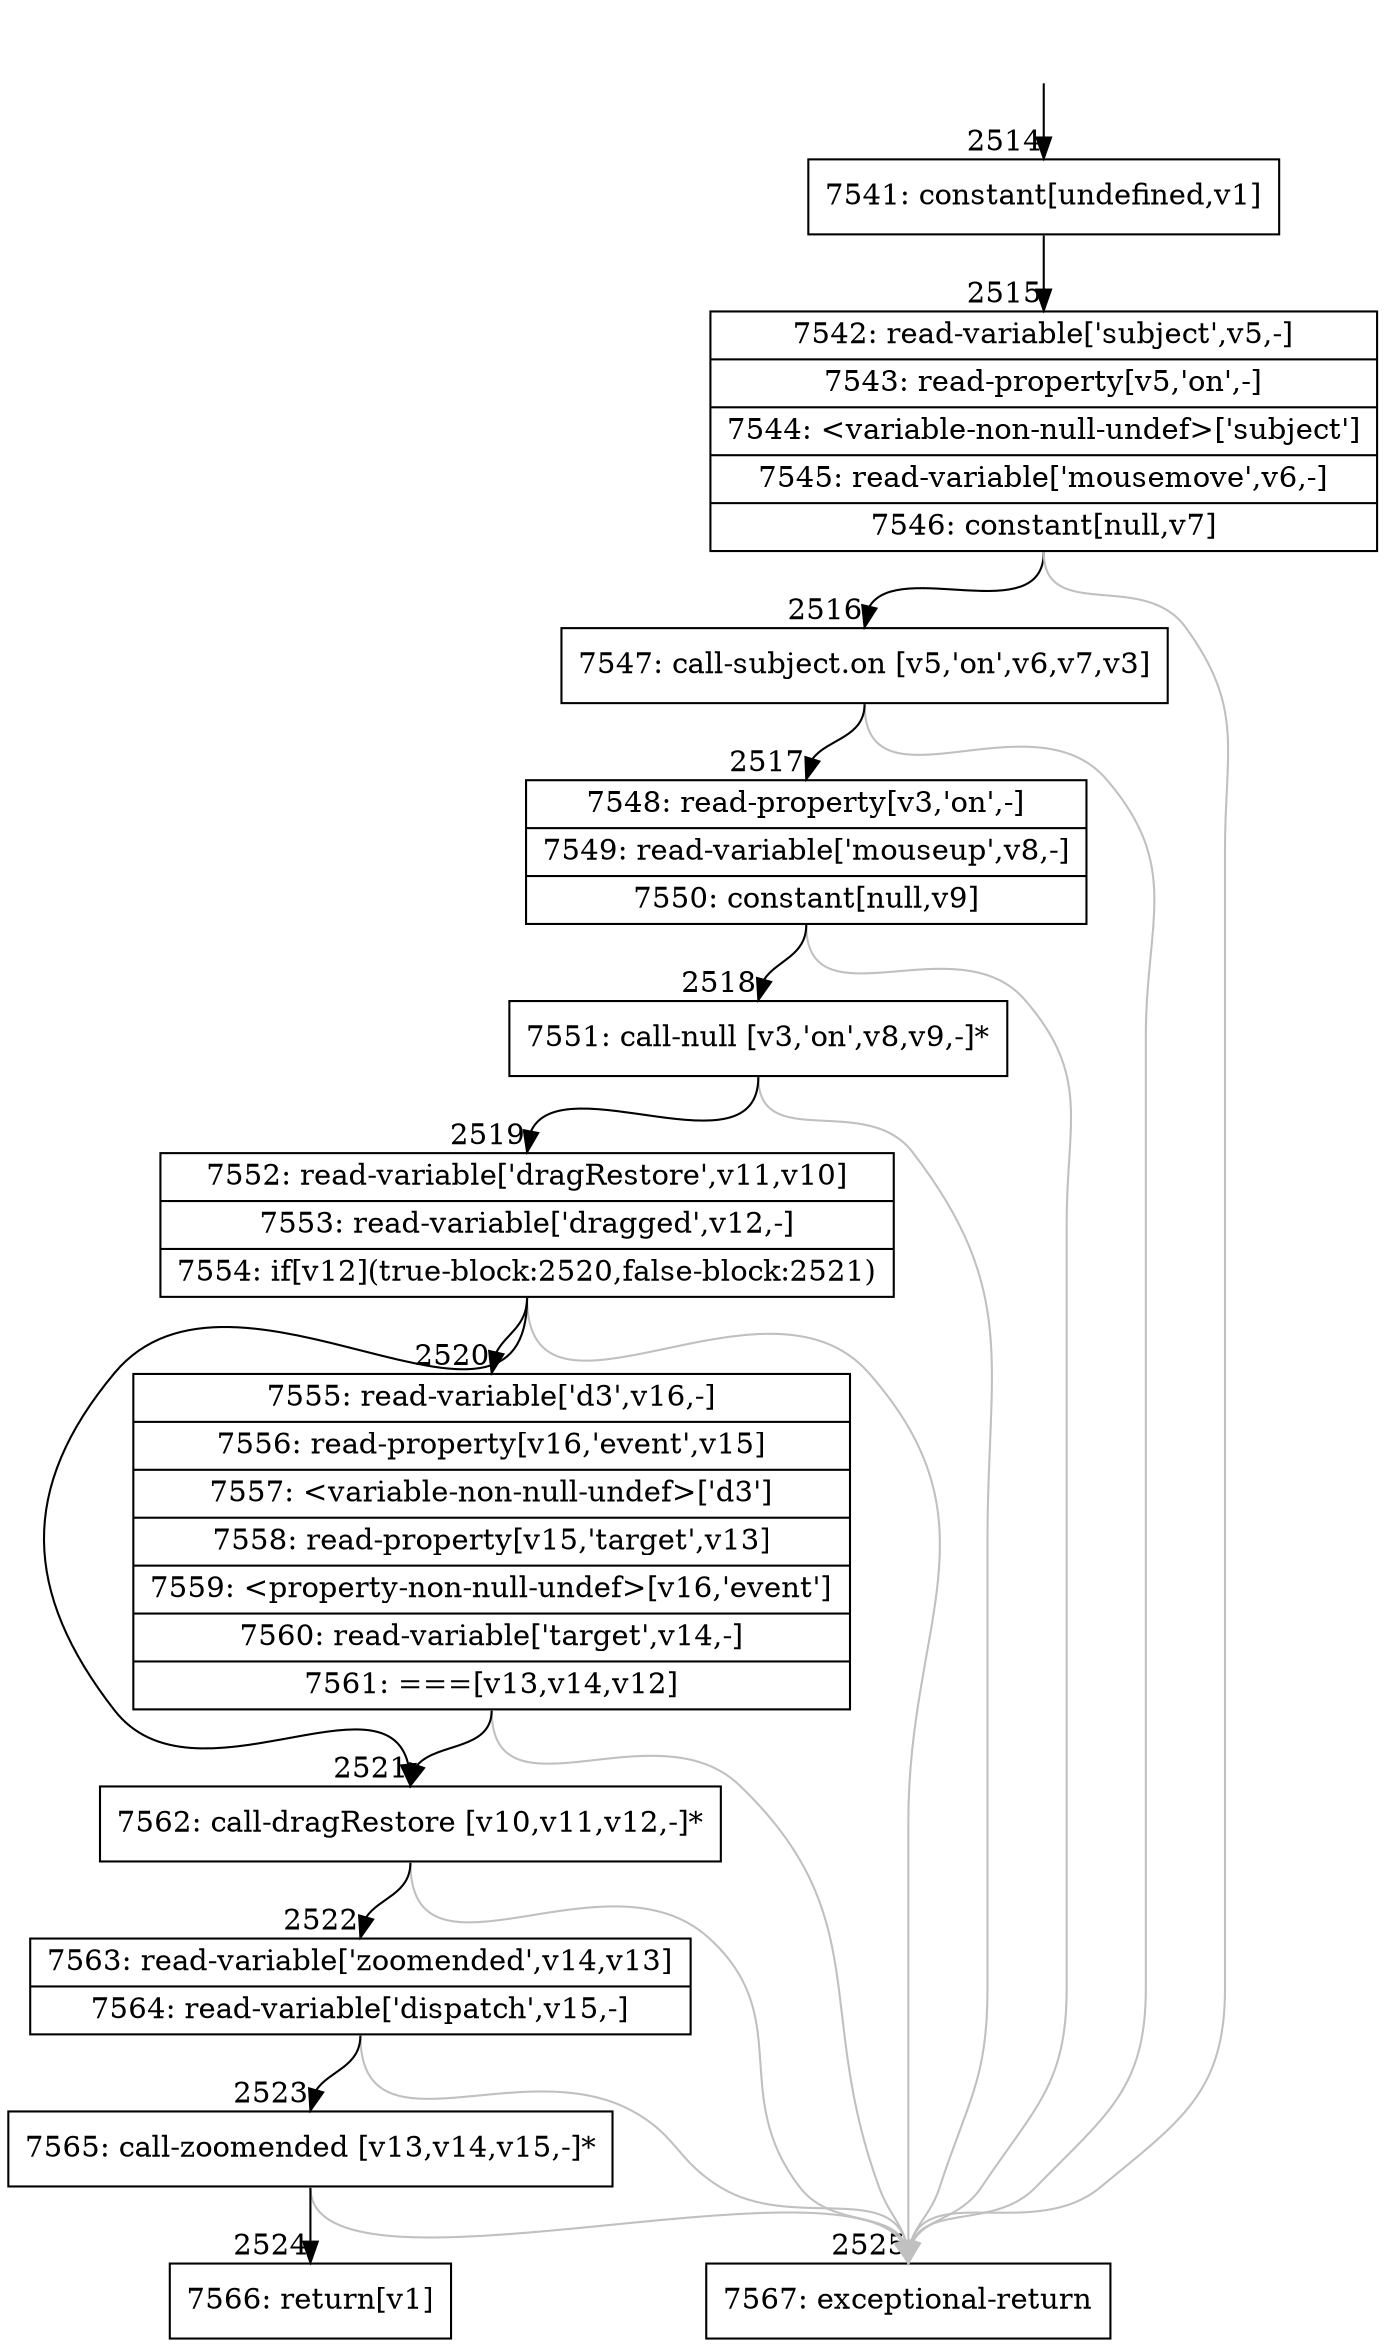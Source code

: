 digraph {
rankdir="TD"
BB_entry249[shape=none,label=""];
BB_entry249 -> BB2514 [tailport=s, headport=n, headlabel="    2514"]
BB2514 [shape=record label="{7541: constant[undefined,v1]}" ] 
BB2514 -> BB2515 [tailport=s, headport=n, headlabel="      2515"]
BB2515 [shape=record label="{7542: read-variable['subject',v5,-]|7543: read-property[v5,'on',-]|7544: \<variable-non-null-undef\>['subject']|7545: read-variable['mousemove',v6,-]|7546: constant[null,v7]}" ] 
BB2515 -> BB2516 [tailport=s, headport=n, headlabel="      2516"]
BB2515 -> BB2525 [tailport=s, headport=n, color=gray, headlabel="      2525"]
BB2516 [shape=record label="{7547: call-subject.on [v5,'on',v6,v7,v3]}" ] 
BB2516 -> BB2517 [tailport=s, headport=n, headlabel="      2517"]
BB2516 -> BB2525 [tailport=s, headport=n, color=gray]
BB2517 [shape=record label="{7548: read-property[v3,'on',-]|7549: read-variable['mouseup',v8,-]|7550: constant[null,v9]}" ] 
BB2517 -> BB2518 [tailport=s, headport=n, headlabel="      2518"]
BB2517 -> BB2525 [tailport=s, headport=n, color=gray]
BB2518 [shape=record label="{7551: call-null [v3,'on',v8,v9,-]*}" ] 
BB2518 -> BB2519 [tailport=s, headport=n, headlabel="      2519"]
BB2518 -> BB2525 [tailport=s, headport=n, color=gray]
BB2519 [shape=record label="{7552: read-variable['dragRestore',v11,v10]|7553: read-variable['dragged',v12,-]|7554: if[v12](true-block:2520,false-block:2521)}" ] 
BB2519 -> BB2521 [tailport=s, headport=n, headlabel="      2521"]
BB2519 -> BB2520 [tailport=s, headport=n, headlabel="      2520"]
BB2519 -> BB2525 [tailport=s, headport=n, color=gray]
BB2520 [shape=record label="{7555: read-variable['d3',v16,-]|7556: read-property[v16,'event',v15]|7557: \<variable-non-null-undef\>['d3']|7558: read-property[v15,'target',v13]|7559: \<property-non-null-undef\>[v16,'event']|7560: read-variable['target',v14,-]|7561: ===[v13,v14,v12]}" ] 
BB2520 -> BB2521 [tailport=s, headport=n]
BB2520 -> BB2525 [tailport=s, headport=n, color=gray]
BB2521 [shape=record label="{7562: call-dragRestore [v10,v11,v12,-]*}" ] 
BB2521 -> BB2522 [tailport=s, headport=n, headlabel="      2522"]
BB2521 -> BB2525 [tailport=s, headport=n, color=gray]
BB2522 [shape=record label="{7563: read-variable['zoomended',v14,v13]|7564: read-variable['dispatch',v15,-]}" ] 
BB2522 -> BB2523 [tailport=s, headport=n, headlabel="      2523"]
BB2522 -> BB2525 [tailport=s, headport=n, color=gray]
BB2523 [shape=record label="{7565: call-zoomended [v13,v14,v15,-]*}" ] 
BB2523 -> BB2524 [tailport=s, headport=n, headlabel="      2524"]
BB2523 -> BB2525 [tailport=s, headport=n, color=gray]
BB2524 [shape=record label="{7566: return[v1]}" ] 
BB2525 [shape=record label="{7567: exceptional-return}" ] 
//#$~ 1481
}
